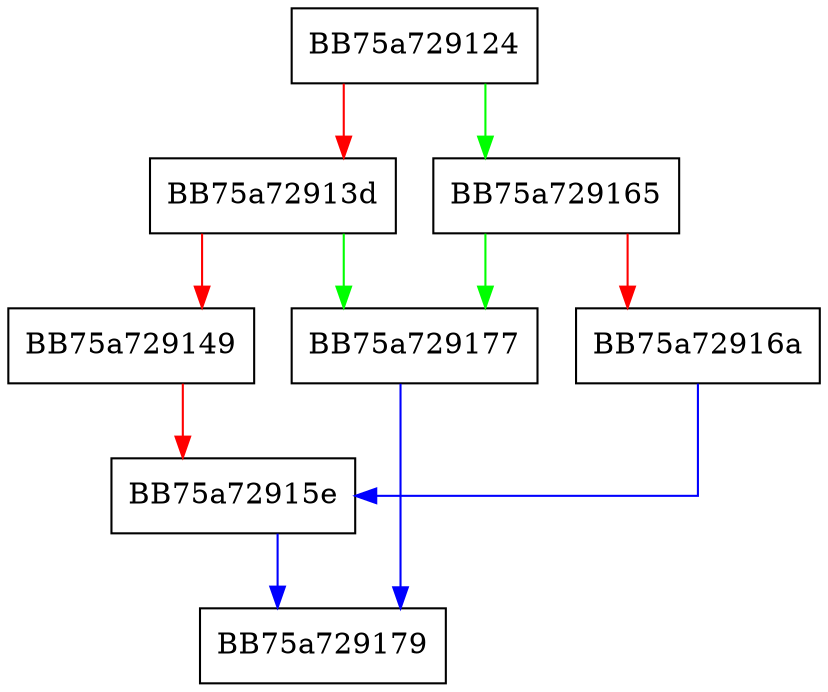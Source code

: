 digraph sqlite3ExprCheckIN {
  node [shape="box"];
  graph [splines=ortho];
  BB75a729124 -> BB75a729165 [color="green"];
  BB75a729124 -> BB75a72913d [color="red"];
  BB75a72913d -> BB75a729177 [color="green"];
  BB75a72913d -> BB75a729149 [color="red"];
  BB75a729149 -> BB75a72915e [color="red"];
  BB75a72915e -> BB75a729179 [color="blue"];
  BB75a729165 -> BB75a729177 [color="green"];
  BB75a729165 -> BB75a72916a [color="red"];
  BB75a72916a -> BB75a72915e [color="blue"];
  BB75a729177 -> BB75a729179 [color="blue"];
}